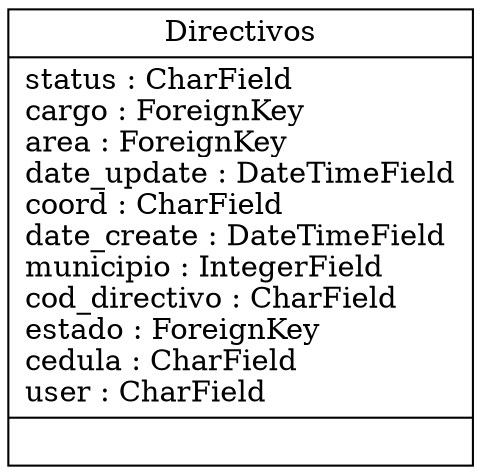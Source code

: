 digraph "classes_Directiva" {
charset="utf-8"
rankdir=BT
"2" [shape="record", label="{Directivos|status : CharField\lcargo : ForeignKey\larea : ForeignKey\ldate_update : DateTimeField\lcoord : CharField\ldate_create : DateTimeField\lmunicipio : IntegerField\lcod_directivo : CharField\lestado : ForeignKey\lcedula : CharField\luser : CharField\l|}"];
}
